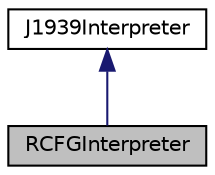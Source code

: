 digraph "RCFGInterpreter"
{
  edge [fontname="Helvetica",fontsize="10",labelfontname="Helvetica",labelfontsize="10"];
  node [fontname="Helvetica",fontsize="10",shape=record];
  Node0 [label="RCFGInterpreter",height=0.2,width=0.4,color="black", fillcolor="grey75", style="filled", fontcolor="black"];
  Node1 -> Node0 [dir="back",color="midnightblue",fontsize="10",style="solid",fontname="Helvetica"];
  Node1 [label="J1939Interpreter",height=0.2,width=0.4,color="black", fillcolor="white", style="filled",URL="$classJ1939Interpreter.html"];
}
